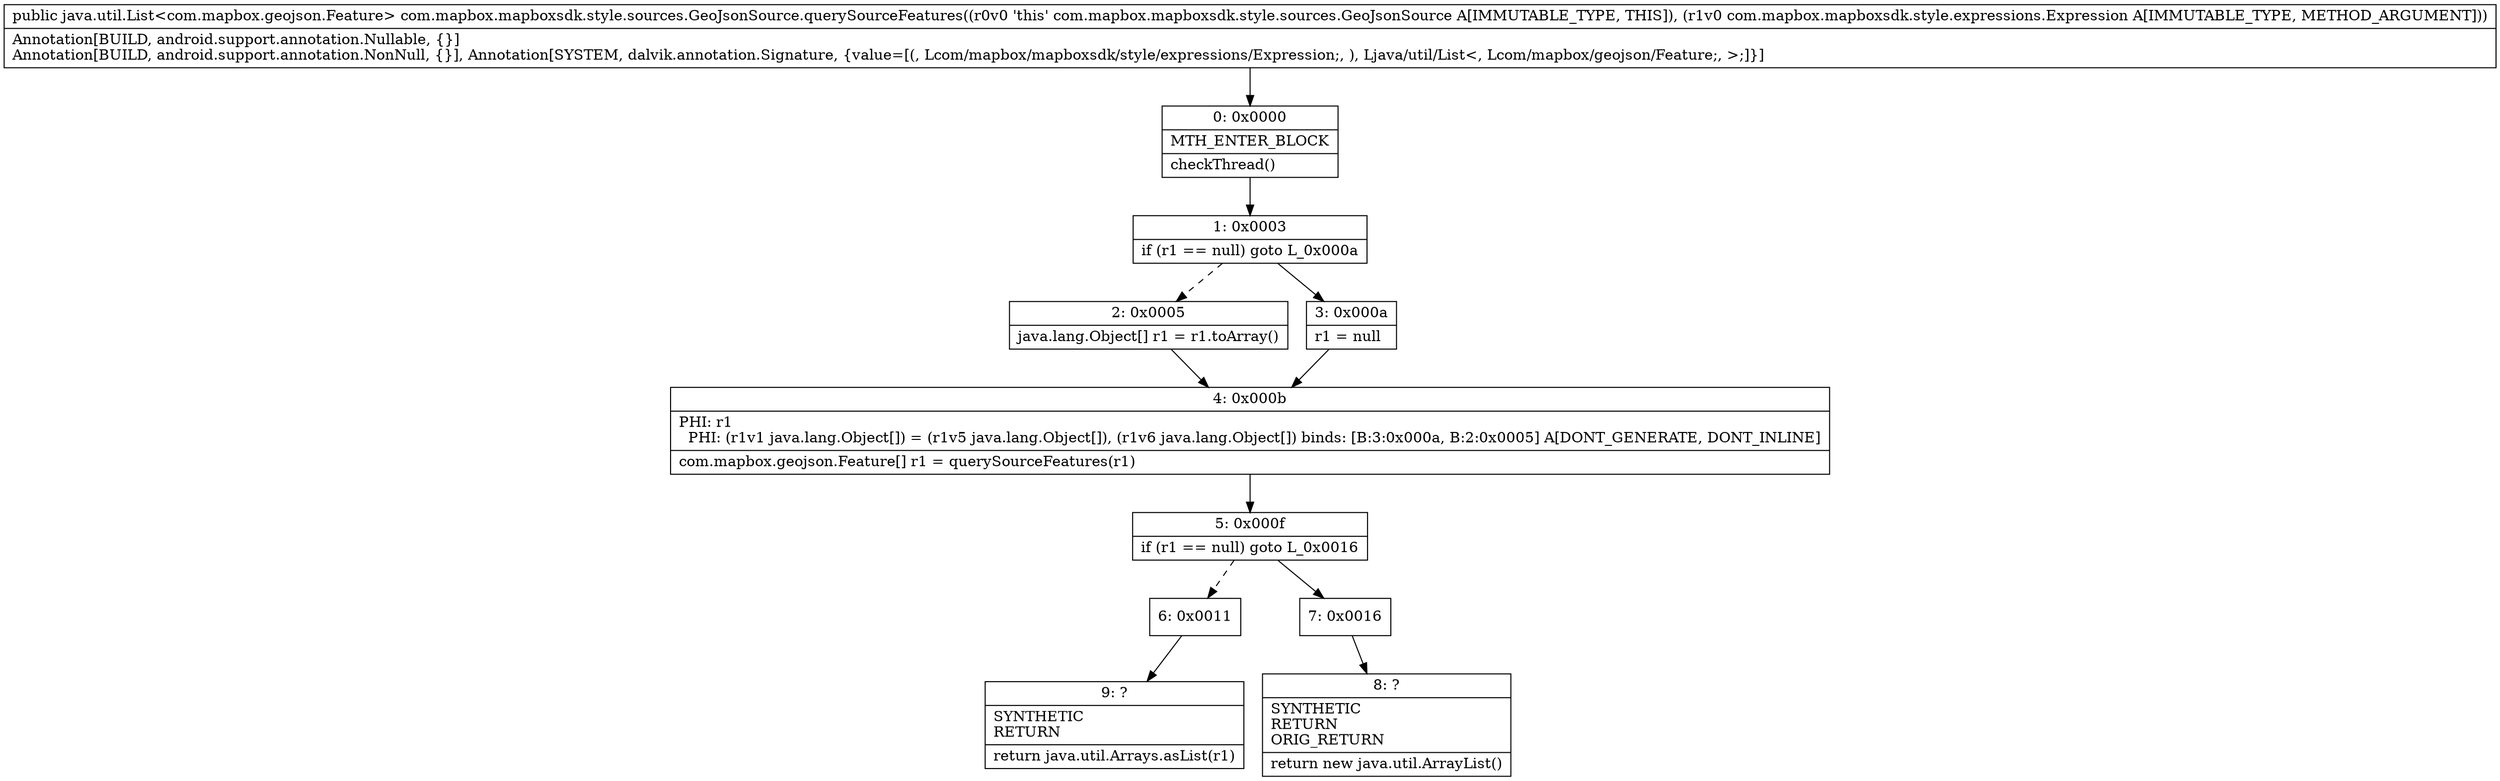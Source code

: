 digraph "CFG forcom.mapbox.mapboxsdk.style.sources.GeoJsonSource.querySourceFeatures(Lcom\/mapbox\/mapboxsdk\/style\/expressions\/Expression;)Ljava\/util\/List;" {
Node_0 [shape=record,label="{0\:\ 0x0000|MTH_ENTER_BLOCK\l|checkThread()\l}"];
Node_1 [shape=record,label="{1\:\ 0x0003|if (r1 == null) goto L_0x000a\l}"];
Node_2 [shape=record,label="{2\:\ 0x0005|java.lang.Object[] r1 = r1.toArray()\l}"];
Node_3 [shape=record,label="{3\:\ 0x000a|r1 = null\l}"];
Node_4 [shape=record,label="{4\:\ 0x000b|PHI: r1 \l  PHI: (r1v1 java.lang.Object[]) = (r1v5 java.lang.Object[]), (r1v6 java.lang.Object[]) binds: [B:3:0x000a, B:2:0x0005] A[DONT_GENERATE, DONT_INLINE]\l|com.mapbox.geojson.Feature[] r1 = querySourceFeatures(r1)\l}"];
Node_5 [shape=record,label="{5\:\ 0x000f|if (r1 == null) goto L_0x0016\l}"];
Node_6 [shape=record,label="{6\:\ 0x0011}"];
Node_7 [shape=record,label="{7\:\ 0x0016}"];
Node_8 [shape=record,label="{8\:\ ?|SYNTHETIC\lRETURN\lORIG_RETURN\l|return new java.util.ArrayList()\l}"];
Node_9 [shape=record,label="{9\:\ ?|SYNTHETIC\lRETURN\l|return java.util.Arrays.asList(r1)\l}"];
MethodNode[shape=record,label="{public java.util.List\<com.mapbox.geojson.Feature\> com.mapbox.mapboxsdk.style.sources.GeoJsonSource.querySourceFeatures((r0v0 'this' com.mapbox.mapboxsdk.style.sources.GeoJsonSource A[IMMUTABLE_TYPE, THIS]), (r1v0 com.mapbox.mapboxsdk.style.expressions.Expression A[IMMUTABLE_TYPE, METHOD_ARGUMENT]))  | Annotation[BUILD, android.support.annotation.Nullable, \{\}]\lAnnotation[BUILD, android.support.annotation.NonNull, \{\}], Annotation[SYSTEM, dalvik.annotation.Signature, \{value=[(, Lcom\/mapbox\/mapboxsdk\/style\/expressions\/Expression;, ), Ljava\/util\/List\<, Lcom\/mapbox\/geojson\/Feature;, \>;]\}]\l}"];
MethodNode -> Node_0;
Node_0 -> Node_1;
Node_1 -> Node_2[style=dashed];
Node_1 -> Node_3;
Node_2 -> Node_4;
Node_3 -> Node_4;
Node_4 -> Node_5;
Node_5 -> Node_6[style=dashed];
Node_5 -> Node_7;
Node_6 -> Node_9;
Node_7 -> Node_8;
}


